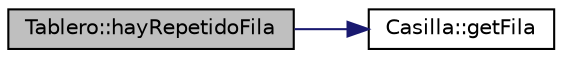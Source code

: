 digraph "Tablero::hayRepetidoFila"
{
  edge [fontname="Helvetica",fontsize="10",labelfontname="Helvetica",labelfontsize="10"];
  node [fontname="Helvetica",fontsize="10",shape=record];
  rankdir="LR";
  Node1 [label="Tablero::hayRepetidoFila",height=0.2,width=0.4,color="black", fillcolor="grey75", style="filled" fontcolor="black"];
  Node1 -> Node2 [color="midnightblue",fontsize="10",style="solid",fontname="Helvetica"];
  Node2 [label="Casilla::getFila",height=0.2,width=0.4,color="black", fillcolor="white", style="filled",URL="$class_casilla.html#a615db903b0f88706b791249ba01a9c5e"];
}
